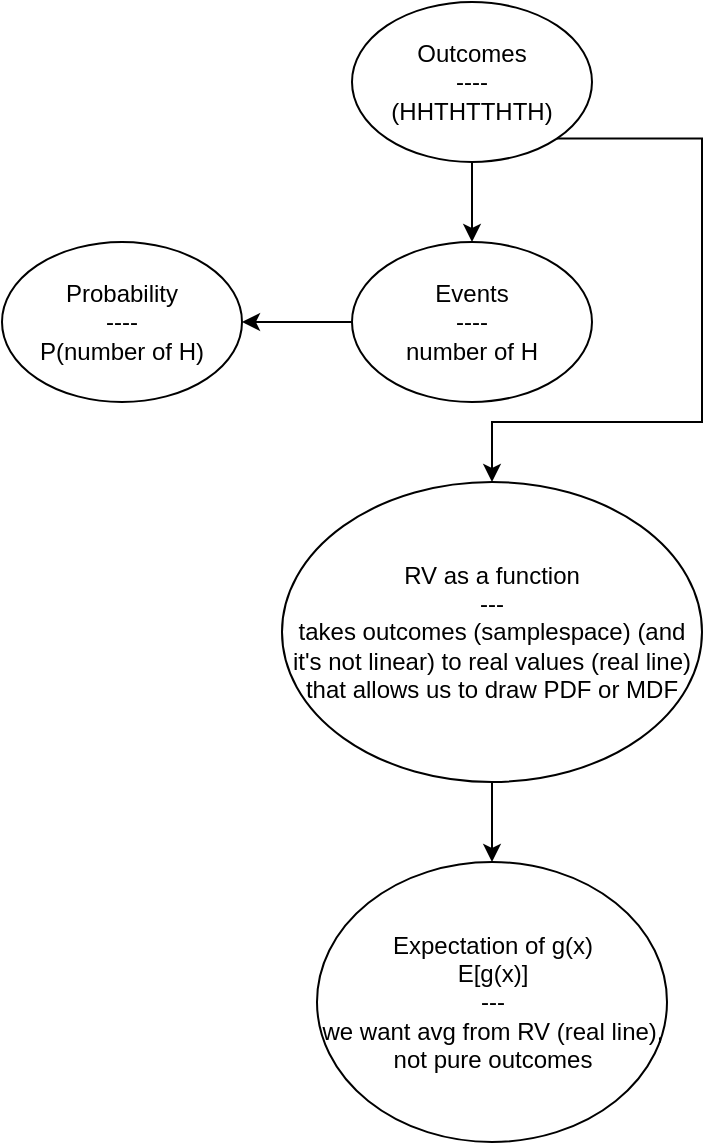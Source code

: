 <mxfile version="14.8.1" type="device"><diagram id="RWFFfcxPpsi3YgsGUn7Y" name="Page-1"><mxGraphModel dx="1154" dy="432" grid="1" gridSize="10" guides="1" tooltips="1" connect="1" arrows="1" fold="1" page="1" pageScale="1" pageWidth="850" pageHeight="1100" math="0" shadow="0"><root><mxCell id="0"/><mxCell id="1" parent="0"/><mxCell id="JPTic6aekVUsd9oNDtFQ-5" style="edgeStyle=orthogonalEdgeStyle;rounded=0;orthogonalLoop=1;jettySize=auto;html=1;exitX=0.5;exitY=1;exitDx=0;exitDy=0;entryX=0.5;entryY=0;entryDx=0;entryDy=0;" edge="1" parent="1" source="JPTic6aekVUsd9oNDtFQ-1" target="JPTic6aekVUsd9oNDtFQ-2"><mxGeometry relative="1" as="geometry"/></mxCell><mxCell id="JPTic6aekVUsd9oNDtFQ-7" style="edgeStyle=orthogonalEdgeStyle;rounded=0;orthogonalLoop=1;jettySize=auto;html=1;exitX=1;exitY=1;exitDx=0;exitDy=0;entryX=0.5;entryY=0;entryDx=0;entryDy=0;" edge="1" parent="1" source="JPTic6aekVUsd9oNDtFQ-1" target="JPTic6aekVUsd9oNDtFQ-6"><mxGeometry relative="1" as="geometry"><Array as="points"><mxPoint x="480" y="108"/><mxPoint x="480" y="250"/><mxPoint x="375" y="250"/></Array></mxGeometry></mxCell><mxCell id="JPTic6aekVUsd9oNDtFQ-1" value="&lt;div&gt;Outcomes&lt;/div&gt;&lt;div&gt;----&lt;br&gt;&lt;/div&gt;&lt;div&gt;(HHTHTTHTH)&lt;br&gt;&lt;/div&gt;" style="ellipse;whiteSpace=wrap;html=1;" vertex="1" parent="1"><mxGeometry x="305" y="40" width="120" height="80" as="geometry"/></mxCell><mxCell id="JPTic6aekVUsd9oNDtFQ-4" style="edgeStyle=orthogonalEdgeStyle;rounded=0;orthogonalLoop=1;jettySize=auto;html=1;exitX=0;exitY=0.5;exitDx=0;exitDy=0;entryX=1;entryY=0.5;entryDx=0;entryDy=0;" edge="1" parent="1" source="JPTic6aekVUsd9oNDtFQ-2" target="JPTic6aekVUsd9oNDtFQ-3"><mxGeometry relative="1" as="geometry"/></mxCell><mxCell id="JPTic6aekVUsd9oNDtFQ-2" value="&lt;div&gt;Events&lt;/div&gt;&lt;div&gt;----&lt;br&gt;&lt;/div&gt;&lt;div&gt;number of H&lt;br&gt;&lt;/div&gt;" style="ellipse;whiteSpace=wrap;html=1;" vertex="1" parent="1"><mxGeometry x="305" y="160" width="120" height="80" as="geometry"/></mxCell><mxCell id="JPTic6aekVUsd9oNDtFQ-3" value="&lt;div&gt;Probability&lt;/div&gt;&lt;div&gt;----&lt;/div&gt;&lt;div&gt;P(number of H)&lt;br&gt;&lt;/div&gt;" style="ellipse;whiteSpace=wrap;html=1;" vertex="1" parent="1"><mxGeometry x="130" y="160" width="120" height="80" as="geometry"/></mxCell><mxCell id="JPTic6aekVUsd9oNDtFQ-9" style="edgeStyle=orthogonalEdgeStyle;rounded=0;orthogonalLoop=1;jettySize=auto;html=1;exitX=0.5;exitY=1;exitDx=0;exitDy=0;" edge="1" parent="1" source="JPTic6aekVUsd9oNDtFQ-6" target="JPTic6aekVUsd9oNDtFQ-8"><mxGeometry relative="1" as="geometry"/></mxCell><mxCell id="JPTic6aekVUsd9oNDtFQ-6" value="&lt;div&gt;RV as a function&lt;/div&gt;&lt;div&gt;---&lt;/div&gt;&lt;div&gt;takes outcomes (samplespace) (and it's not linear) to real values (real line) that allows us to draw PDF or MDF&lt;br&gt;&lt;/div&gt;" style="ellipse;whiteSpace=wrap;html=1;" vertex="1" parent="1"><mxGeometry x="270" y="280" width="210" height="150" as="geometry"/></mxCell><mxCell id="JPTic6aekVUsd9oNDtFQ-8" value="&lt;div&gt;Expectation of g(x)&lt;/div&gt;&lt;div&gt;E[g(x)]&lt;br&gt;&lt;/div&gt;&lt;div&gt;---&lt;/div&gt;&lt;div&gt;we want avg from RV (real line), not pure outcomes&lt;br&gt;&lt;/div&gt;" style="ellipse;whiteSpace=wrap;html=1;" vertex="1" parent="1"><mxGeometry x="287.5" y="470" width="175" height="140" as="geometry"/></mxCell></root></mxGraphModel></diagram></mxfile>